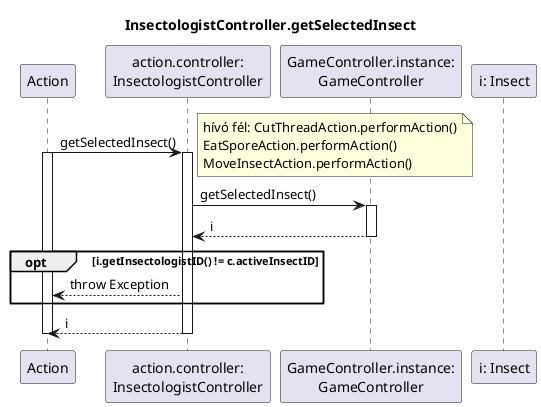 @startuml getSelectedInsect

title InsectologistController.getSelectedInsect

participant "Action" as a
participant "action.controller:\nInsectologistController" as c
participant "GameController.instance:\nGameController" as gc
participant "i: Insect" as ins

a -> c: getSelectedInsect()
note right: hívó fél: CutThreadAction.performAction()\nEatSporeAction.performAction()\nMoveInsectAction.performAction()
activate a
activate c

	c -> gc: getSelectedInsect()
	activate gc

	c <-- gc: i
	deactivate gc

	opt i.getInsectologistID() != c.activeInsectID
		a <-- c: throw Exception
	end

a <-- c: i
deactivate c
deactivate a

@enduml